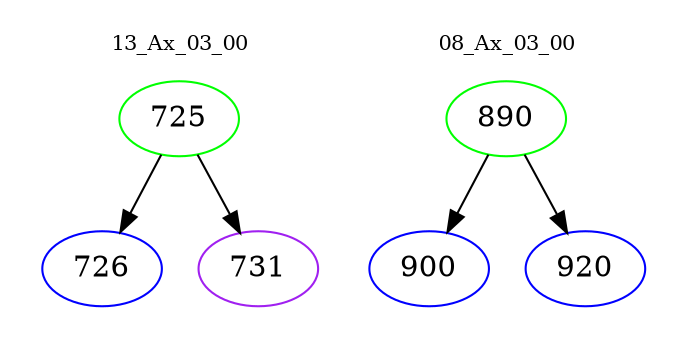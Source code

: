 digraph{
subgraph cluster_0 {
color = white
label = "13_Ax_03_00";
fontsize=10;
T0_725 [label="725", color="green"]
T0_725 -> T0_726 [color="black"]
T0_726 [label="726", color="blue"]
T0_725 -> T0_731 [color="black"]
T0_731 [label="731", color="purple"]
}
subgraph cluster_1 {
color = white
label = "08_Ax_03_00";
fontsize=10;
T1_890 [label="890", color="green"]
T1_890 -> T1_900 [color="black"]
T1_900 [label="900", color="blue"]
T1_890 -> T1_920 [color="black"]
T1_920 [label="920", color="blue"]
}
}
